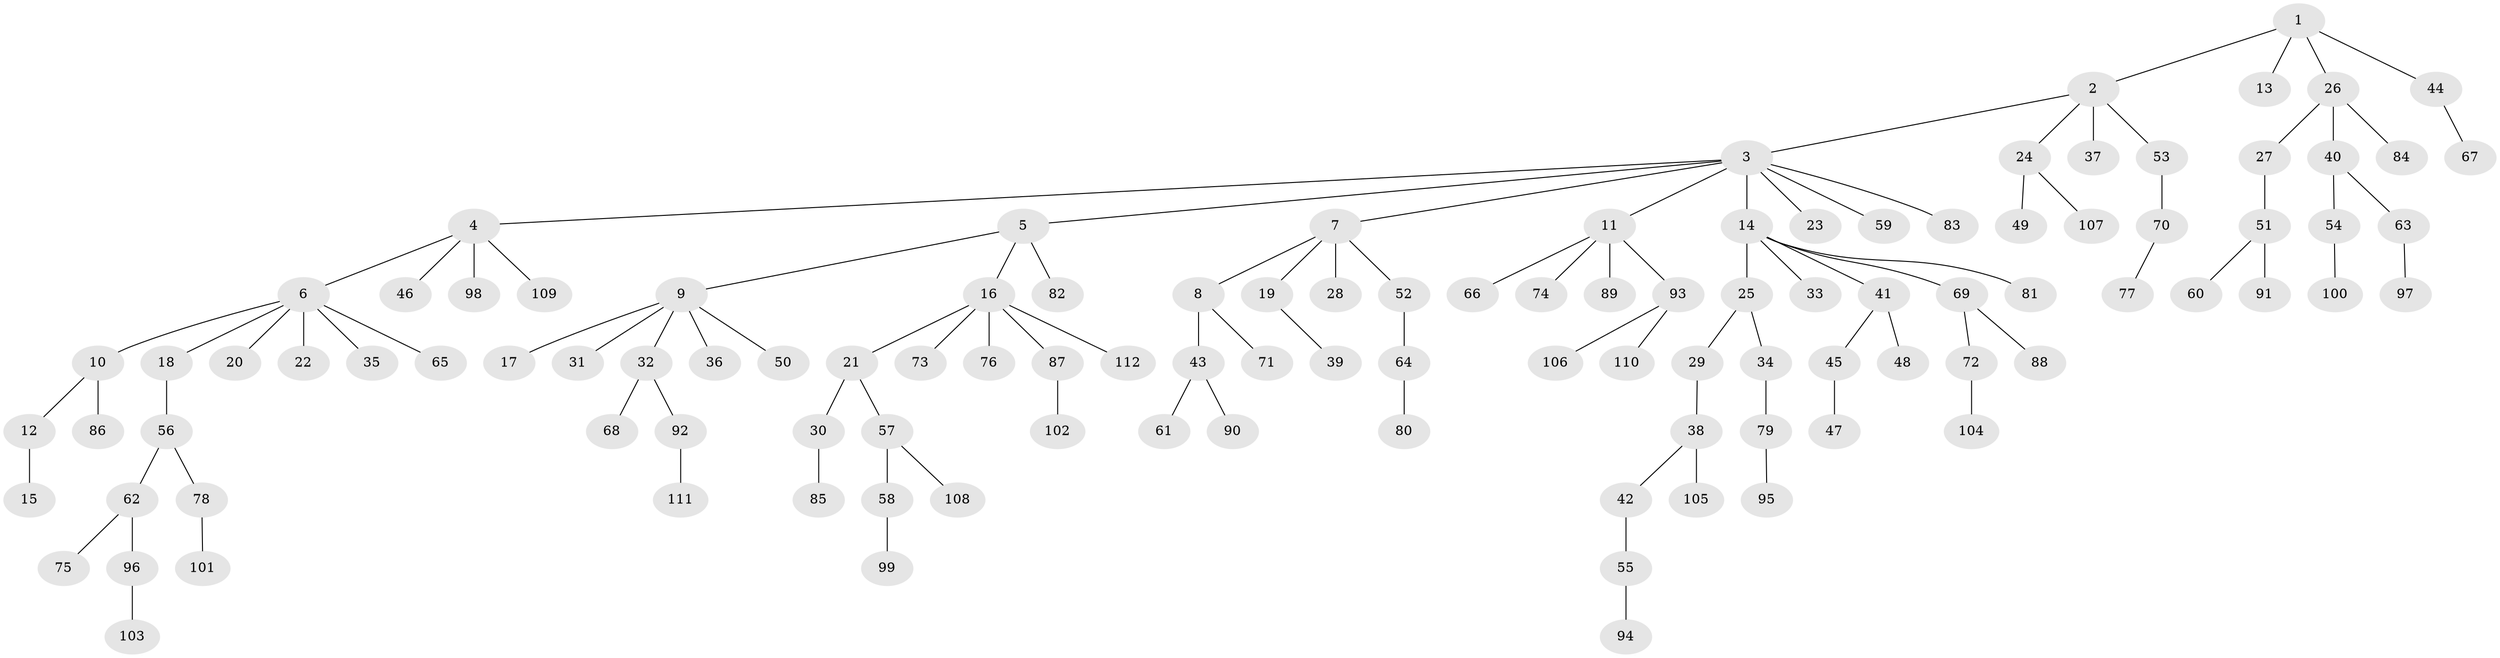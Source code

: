 // Generated by graph-tools (version 1.1) at 2025/50/03/09/25 03:50:17]
// undirected, 112 vertices, 111 edges
graph export_dot {
graph [start="1"]
  node [color=gray90,style=filled];
  1;
  2;
  3;
  4;
  5;
  6;
  7;
  8;
  9;
  10;
  11;
  12;
  13;
  14;
  15;
  16;
  17;
  18;
  19;
  20;
  21;
  22;
  23;
  24;
  25;
  26;
  27;
  28;
  29;
  30;
  31;
  32;
  33;
  34;
  35;
  36;
  37;
  38;
  39;
  40;
  41;
  42;
  43;
  44;
  45;
  46;
  47;
  48;
  49;
  50;
  51;
  52;
  53;
  54;
  55;
  56;
  57;
  58;
  59;
  60;
  61;
  62;
  63;
  64;
  65;
  66;
  67;
  68;
  69;
  70;
  71;
  72;
  73;
  74;
  75;
  76;
  77;
  78;
  79;
  80;
  81;
  82;
  83;
  84;
  85;
  86;
  87;
  88;
  89;
  90;
  91;
  92;
  93;
  94;
  95;
  96;
  97;
  98;
  99;
  100;
  101;
  102;
  103;
  104;
  105;
  106;
  107;
  108;
  109;
  110;
  111;
  112;
  1 -- 2;
  1 -- 13;
  1 -- 26;
  1 -- 44;
  2 -- 3;
  2 -- 24;
  2 -- 37;
  2 -- 53;
  3 -- 4;
  3 -- 5;
  3 -- 7;
  3 -- 11;
  3 -- 14;
  3 -- 23;
  3 -- 59;
  3 -- 83;
  4 -- 6;
  4 -- 46;
  4 -- 98;
  4 -- 109;
  5 -- 9;
  5 -- 16;
  5 -- 82;
  6 -- 10;
  6 -- 18;
  6 -- 20;
  6 -- 22;
  6 -- 35;
  6 -- 65;
  7 -- 8;
  7 -- 19;
  7 -- 28;
  7 -- 52;
  8 -- 43;
  8 -- 71;
  9 -- 17;
  9 -- 31;
  9 -- 32;
  9 -- 36;
  9 -- 50;
  10 -- 12;
  10 -- 86;
  11 -- 66;
  11 -- 74;
  11 -- 89;
  11 -- 93;
  12 -- 15;
  14 -- 25;
  14 -- 33;
  14 -- 41;
  14 -- 69;
  14 -- 81;
  16 -- 21;
  16 -- 73;
  16 -- 76;
  16 -- 87;
  16 -- 112;
  18 -- 56;
  19 -- 39;
  21 -- 30;
  21 -- 57;
  24 -- 49;
  24 -- 107;
  25 -- 29;
  25 -- 34;
  26 -- 27;
  26 -- 40;
  26 -- 84;
  27 -- 51;
  29 -- 38;
  30 -- 85;
  32 -- 68;
  32 -- 92;
  34 -- 79;
  38 -- 42;
  38 -- 105;
  40 -- 54;
  40 -- 63;
  41 -- 45;
  41 -- 48;
  42 -- 55;
  43 -- 61;
  43 -- 90;
  44 -- 67;
  45 -- 47;
  51 -- 60;
  51 -- 91;
  52 -- 64;
  53 -- 70;
  54 -- 100;
  55 -- 94;
  56 -- 62;
  56 -- 78;
  57 -- 58;
  57 -- 108;
  58 -- 99;
  62 -- 75;
  62 -- 96;
  63 -- 97;
  64 -- 80;
  69 -- 72;
  69 -- 88;
  70 -- 77;
  72 -- 104;
  78 -- 101;
  79 -- 95;
  87 -- 102;
  92 -- 111;
  93 -- 106;
  93 -- 110;
  96 -- 103;
}
